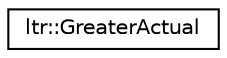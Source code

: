 digraph G
{
  edge [fontname="Helvetica",fontsize="10",labelfontname="Helvetica",labelfontsize="10"];
  node [fontname="Helvetica",fontsize="10",shape=record];
  rankdir="LR";
  Node1 [label="ltr::GreaterActual",height=0.2,width=0.4,color="black", fillcolor="white", style="filled",URL="$classltr_1_1_greater_actual.html"];
}
